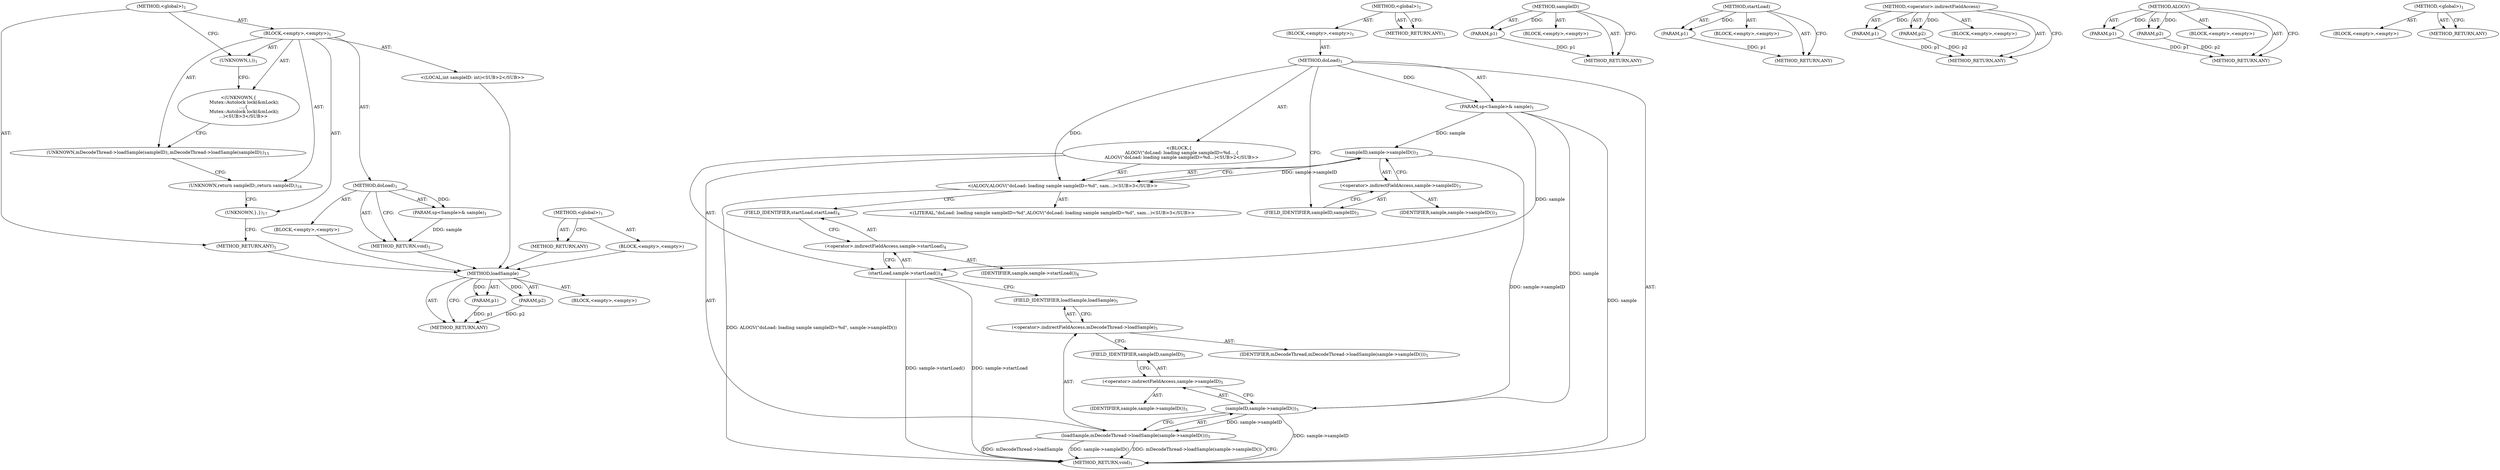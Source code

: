 digraph "&lt;global&gt;" {
vulnerable_66 [label=<(METHOD,loadSample)>];
vulnerable_67 [label=<(PARAM,p1)>];
vulnerable_68 [label=<(PARAM,p2)>];
vulnerable_69 [label=<(BLOCK,&lt;empty&gt;,&lt;empty&gt;)>];
vulnerable_70 [label=<(METHOD_RETURN,ANY)>];
vulnerable_6 [label=<(METHOD,&lt;global&gt;)<SUB>1</SUB>>];
vulnerable_7 [label=<(BLOCK,&lt;empty&gt;,&lt;empty&gt;)<SUB>1</SUB>>];
vulnerable_8 [label=<(METHOD,doLoad)<SUB>1</SUB>>];
vulnerable_9 [label=<(PARAM,sp&lt;Sample&gt;&amp; sample)<SUB>1</SUB>>];
vulnerable_10 [label="<(BLOCK,{
    ALOGV(&quot;doLoad: loading sample sampleID=%d...,{
    ALOGV(&quot;doLoad: loading sample sampleID=%d...)<SUB>2</SUB>>"];
vulnerable_11 [label="<(ALOGV,ALOGV(&quot;doLoad: loading sample sampleID=%d&quot;, sam...)<SUB>3</SUB>>"];
vulnerable_12 [label="<(LITERAL,&quot;doLoad: loading sample sampleID=%d&quot;,ALOGV(&quot;doLoad: loading sample sampleID=%d&quot;, sam...)<SUB>3</SUB>>"];
vulnerable_13 [label=<(sampleID,sample-&gt;sampleID())<SUB>3</SUB>>];
vulnerable_14 [label=<(&lt;operator&gt;.indirectFieldAccess,sample-&gt;sampleID)<SUB>3</SUB>>];
vulnerable_15 [label=<(IDENTIFIER,sample,sample-&gt;sampleID())<SUB>3</SUB>>];
vulnerable_16 [label=<(FIELD_IDENTIFIER,sampleID,sampleID)<SUB>3</SUB>>];
vulnerable_17 [label=<(startLoad,sample-&gt;startLoad())<SUB>4</SUB>>];
vulnerable_18 [label=<(&lt;operator&gt;.indirectFieldAccess,sample-&gt;startLoad)<SUB>4</SUB>>];
vulnerable_19 [label=<(IDENTIFIER,sample,sample-&gt;startLoad())<SUB>4</SUB>>];
vulnerable_20 [label=<(FIELD_IDENTIFIER,startLoad,startLoad)<SUB>4</SUB>>];
vulnerable_21 [label=<(loadSample,mDecodeThread-&gt;loadSample(sample-&gt;sampleID()))<SUB>5</SUB>>];
vulnerable_22 [label=<(&lt;operator&gt;.indirectFieldAccess,mDecodeThread-&gt;loadSample)<SUB>5</SUB>>];
vulnerable_23 [label=<(IDENTIFIER,mDecodeThread,mDecodeThread-&gt;loadSample(sample-&gt;sampleID()))<SUB>5</SUB>>];
vulnerable_24 [label=<(FIELD_IDENTIFIER,loadSample,loadSample)<SUB>5</SUB>>];
vulnerable_25 [label=<(sampleID,sample-&gt;sampleID())<SUB>5</SUB>>];
vulnerable_26 [label=<(&lt;operator&gt;.indirectFieldAccess,sample-&gt;sampleID)<SUB>5</SUB>>];
vulnerable_27 [label=<(IDENTIFIER,sample,sample-&gt;sampleID())<SUB>5</SUB>>];
vulnerable_28 [label=<(FIELD_IDENTIFIER,sampleID,sampleID)<SUB>5</SUB>>];
vulnerable_29 [label=<(METHOD_RETURN,void)<SUB>1</SUB>>];
vulnerable_31 [label=<(METHOD_RETURN,ANY)<SUB>1</SUB>>];
vulnerable_53 [label=<(METHOD,sampleID)>];
vulnerable_54 [label=<(PARAM,p1)>];
vulnerable_55 [label=<(BLOCK,&lt;empty&gt;,&lt;empty&gt;)>];
vulnerable_56 [label=<(METHOD_RETURN,ANY)>];
vulnerable_62 [label=<(METHOD,startLoad)>];
vulnerable_63 [label=<(PARAM,p1)>];
vulnerable_64 [label=<(BLOCK,&lt;empty&gt;,&lt;empty&gt;)>];
vulnerable_65 [label=<(METHOD_RETURN,ANY)>];
vulnerable_57 [label=<(METHOD,&lt;operator&gt;.indirectFieldAccess)>];
vulnerable_58 [label=<(PARAM,p1)>];
vulnerable_59 [label=<(PARAM,p2)>];
vulnerable_60 [label=<(BLOCK,&lt;empty&gt;,&lt;empty&gt;)>];
vulnerable_61 [label=<(METHOD_RETURN,ANY)>];
vulnerable_48 [label=<(METHOD,ALOGV)>];
vulnerable_49 [label=<(PARAM,p1)>];
vulnerable_50 [label=<(PARAM,p2)>];
vulnerable_51 [label=<(BLOCK,&lt;empty&gt;,&lt;empty&gt;)>];
vulnerable_52 [label=<(METHOD_RETURN,ANY)>];
vulnerable_42 [label=<(METHOD,&lt;global&gt;)<SUB>1</SUB>>];
vulnerable_43 [label=<(BLOCK,&lt;empty&gt;,&lt;empty&gt;)>];
vulnerable_44 [label=<(METHOD_RETURN,ANY)>];
fixed_6 [label=<(METHOD,&lt;global&gt;)<SUB>1</SUB>>];
fixed_7 [label=<(BLOCK,&lt;empty&gt;,&lt;empty&gt;)<SUB>1</SUB>>];
fixed_8 [label=<(METHOD,doLoad)<SUB>1</SUB>>];
fixed_9 [label=<(PARAM,sp&lt;Sample&gt;&amp; sample)<SUB>1</SUB>>];
fixed_10 [label=<(BLOCK,&lt;empty&gt;,&lt;empty&gt;)>];
fixed_11 [label=<(METHOD_RETURN,void)<SUB>1</SUB>>];
fixed_13 [label=<(UNKNOWN,),))<SUB>1</SUB>>];
fixed_14 [label="<(LOCAL,int sampleID: int)<SUB>2</SUB>>"];
fixed_15 [label="<(UNKNOWN,{
        Mutex::Autolock lock(&amp;mLock);
       ...,{
        Mutex::Autolock lock(&amp;mLock);
       ...)<SUB>3</SUB>>"];
fixed_16 [label=<(UNKNOWN,mDecodeThread-&gt;loadSample(sampleID);,mDecodeThread-&gt;loadSample(sampleID);)<SUB>15</SUB>>];
fixed_17 [label=<(UNKNOWN,return sampleID;,return sampleID;)<SUB>16</SUB>>];
fixed_18 [label=<(UNKNOWN,},})<SUB>17</SUB>>];
fixed_19 [label=<(METHOD_RETURN,ANY)<SUB>1</SUB>>];
fixed_30 [label=<(METHOD,&lt;global&gt;)<SUB>1</SUB>>];
fixed_31 [label=<(BLOCK,&lt;empty&gt;,&lt;empty&gt;)>];
fixed_32 [label=<(METHOD_RETURN,ANY)>];
vulnerable_66 -> vulnerable_67  [key=0, label="AST: "];
vulnerable_66 -> vulnerable_67  [key=1, label="DDG: "];
vulnerable_66 -> vulnerable_69  [key=0, label="AST: "];
vulnerable_66 -> vulnerable_68  [key=0, label="AST: "];
vulnerable_66 -> vulnerable_68  [key=1, label="DDG: "];
vulnerable_66 -> vulnerable_70  [key=0, label="AST: "];
vulnerable_66 -> vulnerable_70  [key=1, label="CFG: "];
vulnerable_67 -> vulnerable_70  [key=0, label="DDG: p1"];
vulnerable_68 -> vulnerable_70  [key=0, label="DDG: p2"];
vulnerable_6 -> vulnerable_7  [key=0, label="AST: "];
vulnerable_6 -> vulnerable_31  [key=0, label="AST: "];
vulnerable_6 -> vulnerable_31  [key=1, label="CFG: "];
vulnerable_7 -> vulnerable_8  [key=0, label="AST: "];
vulnerable_8 -> vulnerable_9  [key=0, label="AST: "];
vulnerable_8 -> vulnerable_9  [key=1, label="DDG: "];
vulnerable_8 -> vulnerable_10  [key=0, label="AST: "];
vulnerable_8 -> vulnerable_29  [key=0, label="AST: "];
vulnerable_8 -> vulnerable_16  [key=0, label="CFG: "];
vulnerable_8 -> vulnerable_11  [key=0, label="DDG: "];
vulnerable_9 -> vulnerable_29  [key=0, label="DDG: sample"];
vulnerable_9 -> vulnerable_17  [key=0, label="DDG: sample"];
vulnerable_9 -> vulnerable_13  [key=0, label="DDG: sample"];
vulnerable_9 -> vulnerable_25  [key=0, label="DDG: sample"];
vulnerable_10 -> vulnerable_11  [key=0, label="AST: "];
vulnerable_10 -> vulnerable_17  [key=0, label="AST: "];
vulnerable_10 -> vulnerable_21  [key=0, label="AST: "];
vulnerable_11 -> vulnerable_12  [key=0, label="AST: "];
vulnerable_11 -> vulnerable_13  [key=0, label="AST: "];
vulnerable_11 -> vulnerable_20  [key=0, label="CFG: "];
vulnerable_11 -> vulnerable_29  [key=0, label="DDG: ALOGV(&quot;doLoad: loading sample sampleID=%d&quot;, sample-&gt;sampleID())"];
vulnerable_13 -> vulnerable_14  [key=0, label="AST: "];
vulnerable_13 -> vulnerable_11  [key=0, label="CFG: "];
vulnerable_13 -> vulnerable_11  [key=1, label="DDG: sample-&gt;sampleID"];
vulnerable_13 -> vulnerable_25  [key=0, label="DDG: sample-&gt;sampleID"];
vulnerable_14 -> vulnerable_15  [key=0, label="AST: "];
vulnerable_14 -> vulnerable_16  [key=0, label="AST: "];
vulnerable_14 -> vulnerable_13  [key=0, label="CFG: "];
vulnerable_16 -> vulnerable_14  [key=0, label="CFG: "];
vulnerable_17 -> vulnerable_18  [key=0, label="AST: "];
vulnerable_17 -> vulnerable_24  [key=0, label="CFG: "];
vulnerable_17 -> vulnerable_29  [key=0, label="DDG: sample-&gt;startLoad"];
vulnerable_17 -> vulnerable_29  [key=1, label="DDG: sample-&gt;startLoad()"];
vulnerable_18 -> vulnerable_19  [key=0, label="AST: "];
vulnerable_18 -> vulnerable_20  [key=0, label="AST: "];
vulnerable_18 -> vulnerable_17  [key=0, label="CFG: "];
vulnerable_20 -> vulnerable_18  [key=0, label="CFG: "];
vulnerable_21 -> vulnerable_22  [key=0, label="AST: "];
vulnerable_21 -> vulnerable_25  [key=0, label="AST: "];
vulnerable_21 -> vulnerable_29  [key=0, label="CFG: "];
vulnerable_21 -> vulnerable_29  [key=1, label="DDG: mDecodeThread-&gt;loadSample"];
vulnerable_21 -> vulnerable_29  [key=2, label="DDG: sample-&gt;sampleID()"];
vulnerable_21 -> vulnerable_29  [key=3, label="DDG: mDecodeThread-&gt;loadSample(sample-&gt;sampleID())"];
vulnerable_22 -> vulnerable_23  [key=0, label="AST: "];
vulnerable_22 -> vulnerable_24  [key=0, label="AST: "];
vulnerable_22 -> vulnerable_28  [key=0, label="CFG: "];
vulnerable_24 -> vulnerable_22  [key=0, label="CFG: "];
vulnerable_25 -> vulnerable_26  [key=0, label="AST: "];
vulnerable_25 -> vulnerable_21  [key=0, label="CFG: "];
vulnerable_25 -> vulnerable_21  [key=1, label="DDG: sample-&gt;sampleID"];
vulnerable_25 -> vulnerable_29  [key=0, label="DDG: sample-&gt;sampleID"];
vulnerable_26 -> vulnerable_27  [key=0, label="AST: "];
vulnerable_26 -> vulnerable_28  [key=0, label="AST: "];
vulnerable_26 -> vulnerable_25  [key=0, label="CFG: "];
vulnerable_28 -> vulnerable_26  [key=0, label="CFG: "];
vulnerable_53 -> vulnerable_54  [key=0, label="AST: "];
vulnerable_53 -> vulnerable_54  [key=1, label="DDG: "];
vulnerable_53 -> vulnerable_55  [key=0, label="AST: "];
vulnerable_53 -> vulnerable_56  [key=0, label="AST: "];
vulnerable_53 -> vulnerable_56  [key=1, label="CFG: "];
vulnerable_54 -> vulnerable_56  [key=0, label="DDG: p1"];
vulnerable_62 -> vulnerable_63  [key=0, label="AST: "];
vulnerable_62 -> vulnerable_63  [key=1, label="DDG: "];
vulnerable_62 -> vulnerable_64  [key=0, label="AST: "];
vulnerable_62 -> vulnerable_65  [key=0, label="AST: "];
vulnerable_62 -> vulnerable_65  [key=1, label="CFG: "];
vulnerable_63 -> vulnerable_65  [key=0, label="DDG: p1"];
vulnerable_57 -> vulnerable_58  [key=0, label="AST: "];
vulnerable_57 -> vulnerable_58  [key=1, label="DDG: "];
vulnerable_57 -> vulnerable_60  [key=0, label="AST: "];
vulnerable_57 -> vulnerable_59  [key=0, label="AST: "];
vulnerable_57 -> vulnerable_59  [key=1, label="DDG: "];
vulnerable_57 -> vulnerable_61  [key=0, label="AST: "];
vulnerable_57 -> vulnerable_61  [key=1, label="CFG: "];
vulnerable_58 -> vulnerable_61  [key=0, label="DDG: p1"];
vulnerable_59 -> vulnerable_61  [key=0, label="DDG: p2"];
vulnerable_48 -> vulnerable_49  [key=0, label="AST: "];
vulnerable_48 -> vulnerable_49  [key=1, label="DDG: "];
vulnerable_48 -> vulnerable_51  [key=0, label="AST: "];
vulnerable_48 -> vulnerable_50  [key=0, label="AST: "];
vulnerable_48 -> vulnerable_50  [key=1, label="DDG: "];
vulnerable_48 -> vulnerable_52  [key=0, label="AST: "];
vulnerable_48 -> vulnerable_52  [key=1, label="CFG: "];
vulnerable_49 -> vulnerable_52  [key=0, label="DDG: p1"];
vulnerable_50 -> vulnerable_52  [key=0, label="DDG: p2"];
vulnerable_42 -> vulnerable_43  [key=0, label="AST: "];
vulnerable_42 -> vulnerable_44  [key=0, label="AST: "];
vulnerable_42 -> vulnerable_44  [key=1, label="CFG: "];
fixed_6 -> fixed_7  [key=0, label="AST: "];
fixed_6 -> fixed_19  [key=0, label="AST: "];
fixed_6 -> fixed_13  [key=0, label="CFG: "];
fixed_7 -> fixed_8  [key=0, label="AST: "];
fixed_7 -> fixed_13  [key=0, label="AST: "];
fixed_7 -> fixed_14  [key=0, label="AST: "];
fixed_7 -> fixed_15  [key=0, label="AST: "];
fixed_7 -> fixed_16  [key=0, label="AST: "];
fixed_7 -> fixed_17  [key=0, label="AST: "];
fixed_7 -> fixed_18  [key=0, label="AST: "];
fixed_8 -> fixed_9  [key=0, label="AST: "];
fixed_8 -> fixed_9  [key=1, label="DDG: "];
fixed_8 -> fixed_10  [key=0, label="AST: "];
fixed_8 -> fixed_11  [key=0, label="AST: "];
fixed_8 -> fixed_11  [key=1, label="CFG: "];
fixed_9 -> fixed_11  [key=0, label="DDG: sample"];
fixed_10 -> vulnerable_66  [key=0];
fixed_11 -> vulnerable_66  [key=0];
fixed_13 -> fixed_15  [key=0, label="CFG: "];
fixed_14 -> vulnerable_66  [key=0];
fixed_15 -> fixed_16  [key=0, label="CFG: "];
fixed_16 -> fixed_17  [key=0, label="CFG: "];
fixed_17 -> fixed_18  [key=0, label="CFG: "];
fixed_18 -> fixed_19  [key=0, label="CFG: "];
fixed_19 -> vulnerable_66  [key=0];
fixed_30 -> fixed_31  [key=0, label="AST: "];
fixed_30 -> fixed_32  [key=0, label="AST: "];
fixed_30 -> fixed_32  [key=1, label="CFG: "];
fixed_31 -> vulnerable_66  [key=0];
fixed_32 -> vulnerable_66  [key=0];
}
